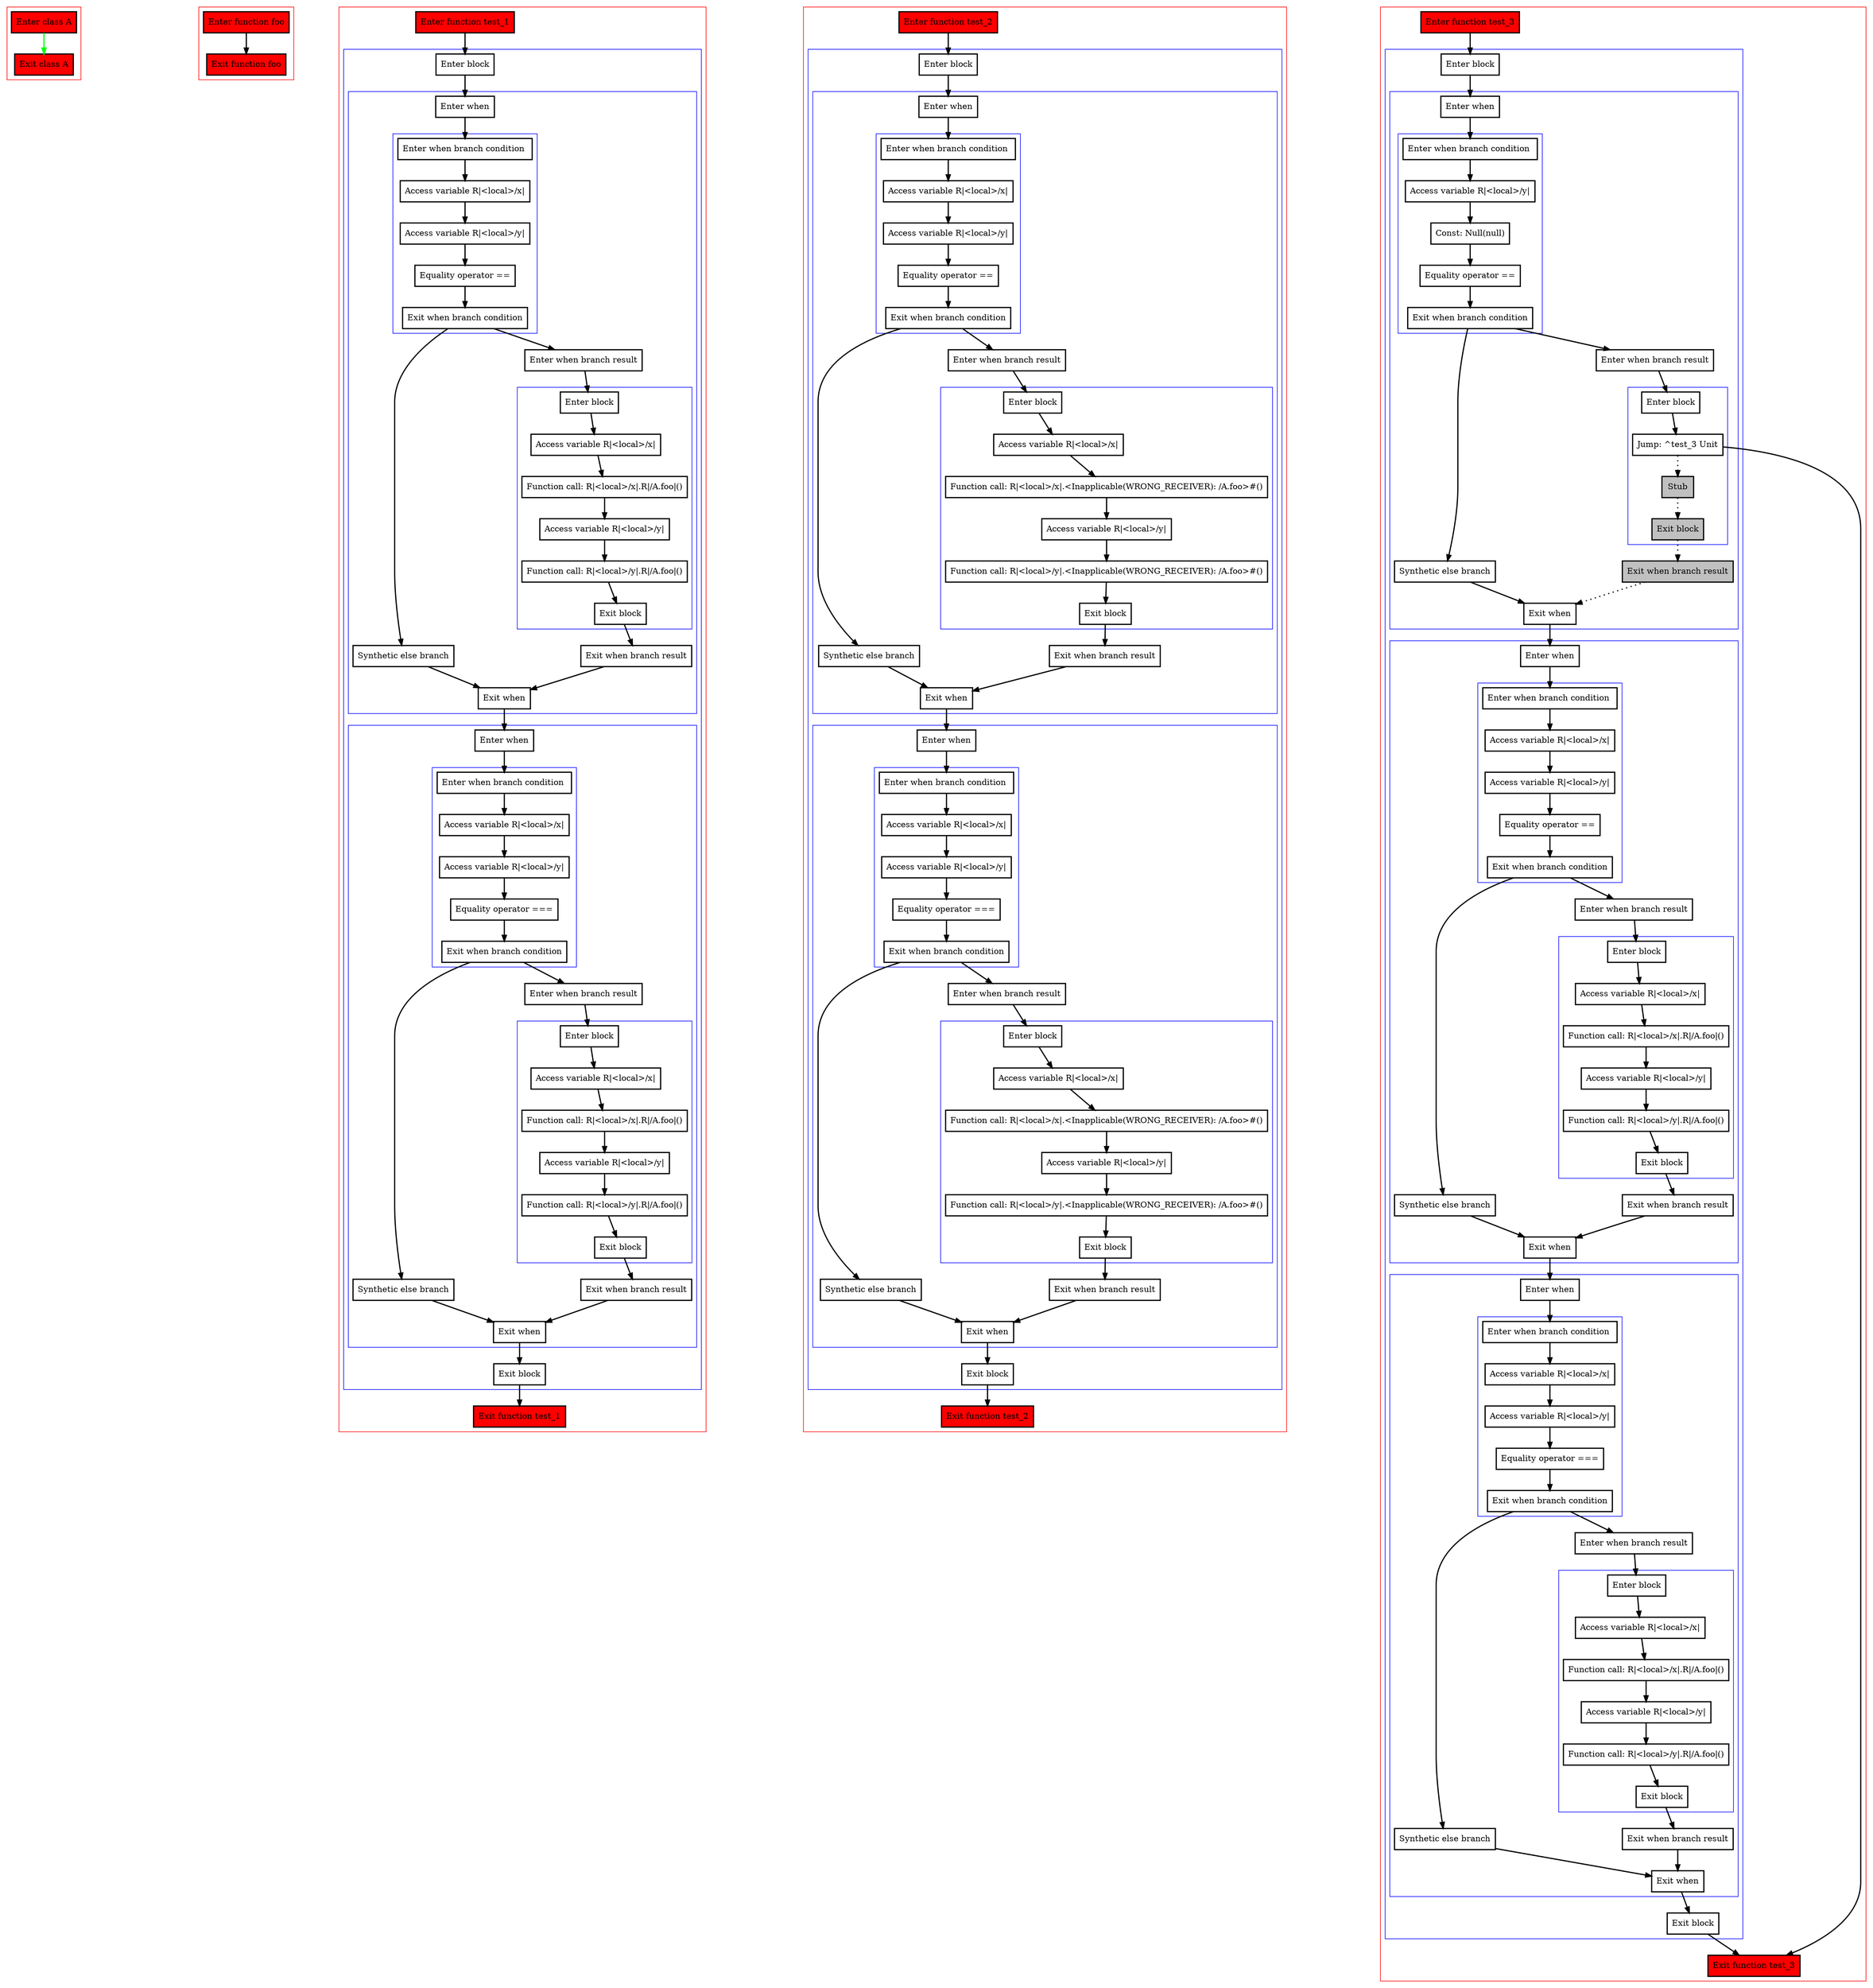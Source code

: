 digraph equalsAndIdentity_kt {
    graph [nodesep=3]
    node [shape=box penwidth=2]
    edge [penwidth=2]

    subgraph cluster_0 {
        color=red
        0 [label="Enter class A" style="filled" fillcolor=red];
        1 [label="Exit class A" style="filled" fillcolor=red];
    }
    0 -> {1} [color=green];

    subgraph cluster_1 {
        color=red
        2 [label="Enter function foo" style="filled" fillcolor=red];
        3 [label="Exit function foo" style="filled" fillcolor=red];
    }
    2 -> {3};

    subgraph cluster_2 {
        color=red
        4 [label="Enter function test_1" style="filled" fillcolor=red];
        subgraph cluster_3 {
            color=blue
            5 [label="Enter block"];
            subgraph cluster_4 {
                color=blue
                6 [label="Enter when"];
                subgraph cluster_5 {
                    color=blue
                    7 [label="Enter when branch condition "];
                    8 [label="Access variable R|<local>/x|"];
                    9 [label="Access variable R|<local>/y|"];
                    10 [label="Equality operator =="];
                    11 [label="Exit when branch condition"];
                }
                12 [label="Synthetic else branch"];
                13 [label="Enter when branch result"];
                subgraph cluster_6 {
                    color=blue
                    14 [label="Enter block"];
                    15 [label="Access variable R|<local>/x|"];
                    16 [label="Function call: R|<local>/x|.R|/A.foo|()"];
                    17 [label="Access variable R|<local>/y|"];
                    18 [label="Function call: R|<local>/y|.R|/A.foo|()"];
                    19 [label="Exit block"];
                }
                20 [label="Exit when branch result"];
                21 [label="Exit when"];
            }
            subgraph cluster_7 {
                color=blue
                22 [label="Enter when"];
                subgraph cluster_8 {
                    color=blue
                    23 [label="Enter when branch condition "];
                    24 [label="Access variable R|<local>/x|"];
                    25 [label="Access variable R|<local>/y|"];
                    26 [label="Equality operator ==="];
                    27 [label="Exit when branch condition"];
                }
                28 [label="Synthetic else branch"];
                29 [label="Enter when branch result"];
                subgraph cluster_9 {
                    color=blue
                    30 [label="Enter block"];
                    31 [label="Access variable R|<local>/x|"];
                    32 [label="Function call: R|<local>/x|.R|/A.foo|()"];
                    33 [label="Access variable R|<local>/y|"];
                    34 [label="Function call: R|<local>/y|.R|/A.foo|()"];
                    35 [label="Exit block"];
                }
                36 [label="Exit when branch result"];
                37 [label="Exit when"];
            }
            38 [label="Exit block"];
        }
        39 [label="Exit function test_1" style="filled" fillcolor=red];
    }
    4 -> {5};
    5 -> {6};
    6 -> {7};
    7 -> {8};
    8 -> {9};
    9 -> {10};
    10 -> {11};
    11 -> {13 12};
    12 -> {21};
    13 -> {14};
    14 -> {15};
    15 -> {16};
    16 -> {17};
    17 -> {18};
    18 -> {19};
    19 -> {20};
    20 -> {21};
    21 -> {22};
    22 -> {23};
    23 -> {24};
    24 -> {25};
    25 -> {26};
    26 -> {27};
    27 -> {29 28};
    28 -> {37};
    29 -> {30};
    30 -> {31};
    31 -> {32};
    32 -> {33};
    33 -> {34};
    34 -> {35};
    35 -> {36};
    36 -> {37};
    37 -> {38};
    38 -> {39};

    subgraph cluster_10 {
        color=red
        40 [label="Enter function test_2" style="filled" fillcolor=red];
        subgraph cluster_11 {
            color=blue
            41 [label="Enter block"];
            subgraph cluster_12 {
                color=blue
                42 [label="Enter when"];
                subgraph cluster_13 {
                    color=blue
                    43 [label="Enter when branch condition "];
                    44 [label="Access variable R|<local>/x|"];
                    45 [label="Access variable R|<local>/y|"];
                    46 [label="Equality operator =="];
                    47 [label="Exit when branch condition"];
                }
                48 [label="Synthetic else branch"];
                49 [label="Enter when branch result"];
                subgraph cluster_14 {
                    color=blue
                    50 [label="Enter block"];
                    51 [label="Access variable R|<local>/x|"];
                    52 [label="Function call: R|<local>/x|.<Inapplicable(WRONG_RECEIVER): /A.foo>#()"];
                    53 [label="Access variable R|<local>/y|"];
                    54 [label="Function call: R|<local>/y|.<Inapplicable(WRONG_RECEIVER): /A.foo>#()"];
                    55 [label="Exit block"];
                }
                56 [label="Exit when branch result"];
                57 [label="Exit when"];
            }
            subgraph cluster_15 {
                color=blue
                58 [label="Enter when"];
                subgraph cluster_16 {
                    color=blue
                    59 [label="Enter when branch condition "];
                    60 [label="Access variable R|<local>/x|"];
                    61 [label="Access variable R|<local>/y|"];
                    62 [label="Equality operator ==="];
                    63 [label="Exit when branch condition"];
                }
                64 [label="Synthetic else branch"];
                65 [label="Enter when branch result"];
                subgraph cluster_17 {
                    color=blue
                    66 [label="Enter block"];
                    67 [label="Access variable R|<local>/x|"];
                    68 [label="Function call: R|<local>/x|.<Inapplicable(WRONG_RECEIVER): /A.foo>#()"];
                    69 [label="Access variable R|<local>/y|"];
                    70 [label="Function call: R|<local>/y|.<Inapplicable(WRONG_RECEIVER): /A.foo>#()"];
                    71 [label="Exit block"];
                }
                72 [label="Exit when branch result"];
                73 [label="Exit when"];
            }
            74 [label="Exit block"];
        }
        75 [label="Exit function test_2" style="filled" fillcolor=red];
    }
    40 -> {41};
    41 -> {42};
    42 -> {43};
    43 -> {44};
    44 -> {45};
    45 -> {46};
    46 -> {47};
    47 -> {49 48};
    48 -> {57};
    49 -> {50};
    50 -> {51};
    51 -> {52};
    52 -> {53};
    53 -> {54};
    54 -> {55};
    55 -> {56};
    56 -> {57};
    57 -> {58};
    58 -> {59};
    59 -> {60};
    60 -> {61};
    61 -> {62};
    62 -> {63};
    63 -> {65 64};
    64 -> {73};
    65 -> {66};
    66 -> {67};
    67 -> {68};
    68 -> {69};
    69 -> {70};
    70 -> {71};
    71 -> {72};
    72 -> {73};
    73 -> {74};
    74 -> {75};

    subgraph cluster_18 {
        color=red
        76 [label="Enter function test_3" style="filled" fillcolor=red];
        subgraph cluster_19 {
            color=blue
            77 [label="Enter block"];
            subgraph cluster_20 {
                color=blue
                78 [label="Enter when"];
                subgraph cluster_21 {
                    color=blue
                    79 [label="Enter when branch condition "];
                    80 [label="Access variable R|<local>/y|"];
                    81 [label="Const: Null(null)"];
                    82 [label="Equality operator =="];
                    83 [label="Exit when branch condition"];
                }
                84 [label="Synthetic else branch"];
                85 [label="Enter when branch result"];
                subgraph cluster_22 {
                    color=blue
                    86 [label="Enter block"];
                    87 [label="Jump: ^test_3 Unit"];
                    88 [label="Stub" style="filled" fillcolor=gray];
                    89 [label="Exit block" style="filled" fillcolor=gray];
                }
                90 [label="Exit when branch result" style="filled" fillcolor=gray];
                91 [label="Exit when"];
            }
            subgraph cluster_23 {
                color=blue
                92 [label="Enter when"];
                subgraph cluster_24 {
                    color=blue
                    93 [label="Enter when branch condition "];
                    94 [label="Access variable R|<local>/x|"];
                    95 [label="Access variable R|<local>/y|"];
                    96 [label="Equality operator =="];
                    97 [label="Exit when branch condition"];
                }
                98 [label="Synthetic else branch"];
                99 [label="Enter when branch result"];
                subgraph cluster_25 {
                    color=blue
                    100 [label="Enter block"];
                    101 [label="Access variable R|<local>/x|"];
                    102 [label="Function call: R|<local>/x|.R|/A.foo|()"];
                    103 [label="Access variable R|<local>/y|"];
                    104 [label="Function call: R|<local>/y|.R|/A.foo|()"];
                    105 [label="Exit block"];
                }
                106 [label="Exit when branch result"];
                107 [label="Exit when"];
            }
            subgraph cluster_26 {
                color=blue
                108 [label="Enter when"];
                subgraph cluster_27 {
                    color=blue
                    109 [label="Enter when branch condition "];
                    110 [label="Access variable R|<local>/x|"];
                    111 [label="Access variable R|<local>/y|"];
                    112 [label="Equality operator ==="];
                    113 [label="Exit when branch condition"];
                }
                114 [label="Synthetic else branch"];
                115 [label="Enter when branch result"];
                subgraph cluster_28 {
                    color=blue
                    116 [label="Enter block"];
                    117 [label="Access variable R|<local>/x|"];
                    118 [label="Function call: R|<local>/x|.R|/A.foo|()"];
                    119 [label="Access variable R|<local>/y|"];
                    120 [label="Function call: R|<local>/y|.R|/A.foo|()"];
                    121 [label="Exit block"];
                }
                122 [label="Exit when branch result"];
                123 [label="Exit when"];
            }
            124 [label="Exit block"];
        }
        125 [label="Exit function test_3" style="filled" fillcolor=red];
    }
    76 -> {77};
    77 -> {78};
    78 -> {79};
    79 -> {80};
    80 -> {81};
    81 -> {82};
    82 -> {83};
    83 -> {85 84};
    84 -> {91};
    85 -> {86};
    86 -> {87};
    87 -> {125};
    87 -> {88} [style=dotted];
    88 -> {89} [style=dotted];
    89 -> {90} [style=dotted];
    90 -> {91} [style=dotted];
    91 -> {92};
    92 -> {93};
    93 -> {94};
    94 -> {95};
    95 -> {96};
    96 -> {97};
    97 -> {99 98};
    98 -> {107};
    99 -> {100};
    100 -> {101};
    101 -> {102};
    102 -> {103};
    103 -> {104};
    104 -> {105};
    105 -> {106};
    106 -> {107};
    107 -> {108};
    108 -> {109};
    109 -> {110};
    110 -> {111};
    111 -> {112};
    112 -> {113};
    113 -> {115 114};
    114 -> {123};
    115 -> {116};
    116 -> {117};
    117 -> {118};
    118 -> {119};
    119 -> {120};
    120 -> {121};
    121 -> {122};
    122 -> {123};
    123 -> {124};
    124 -> {125};

}
